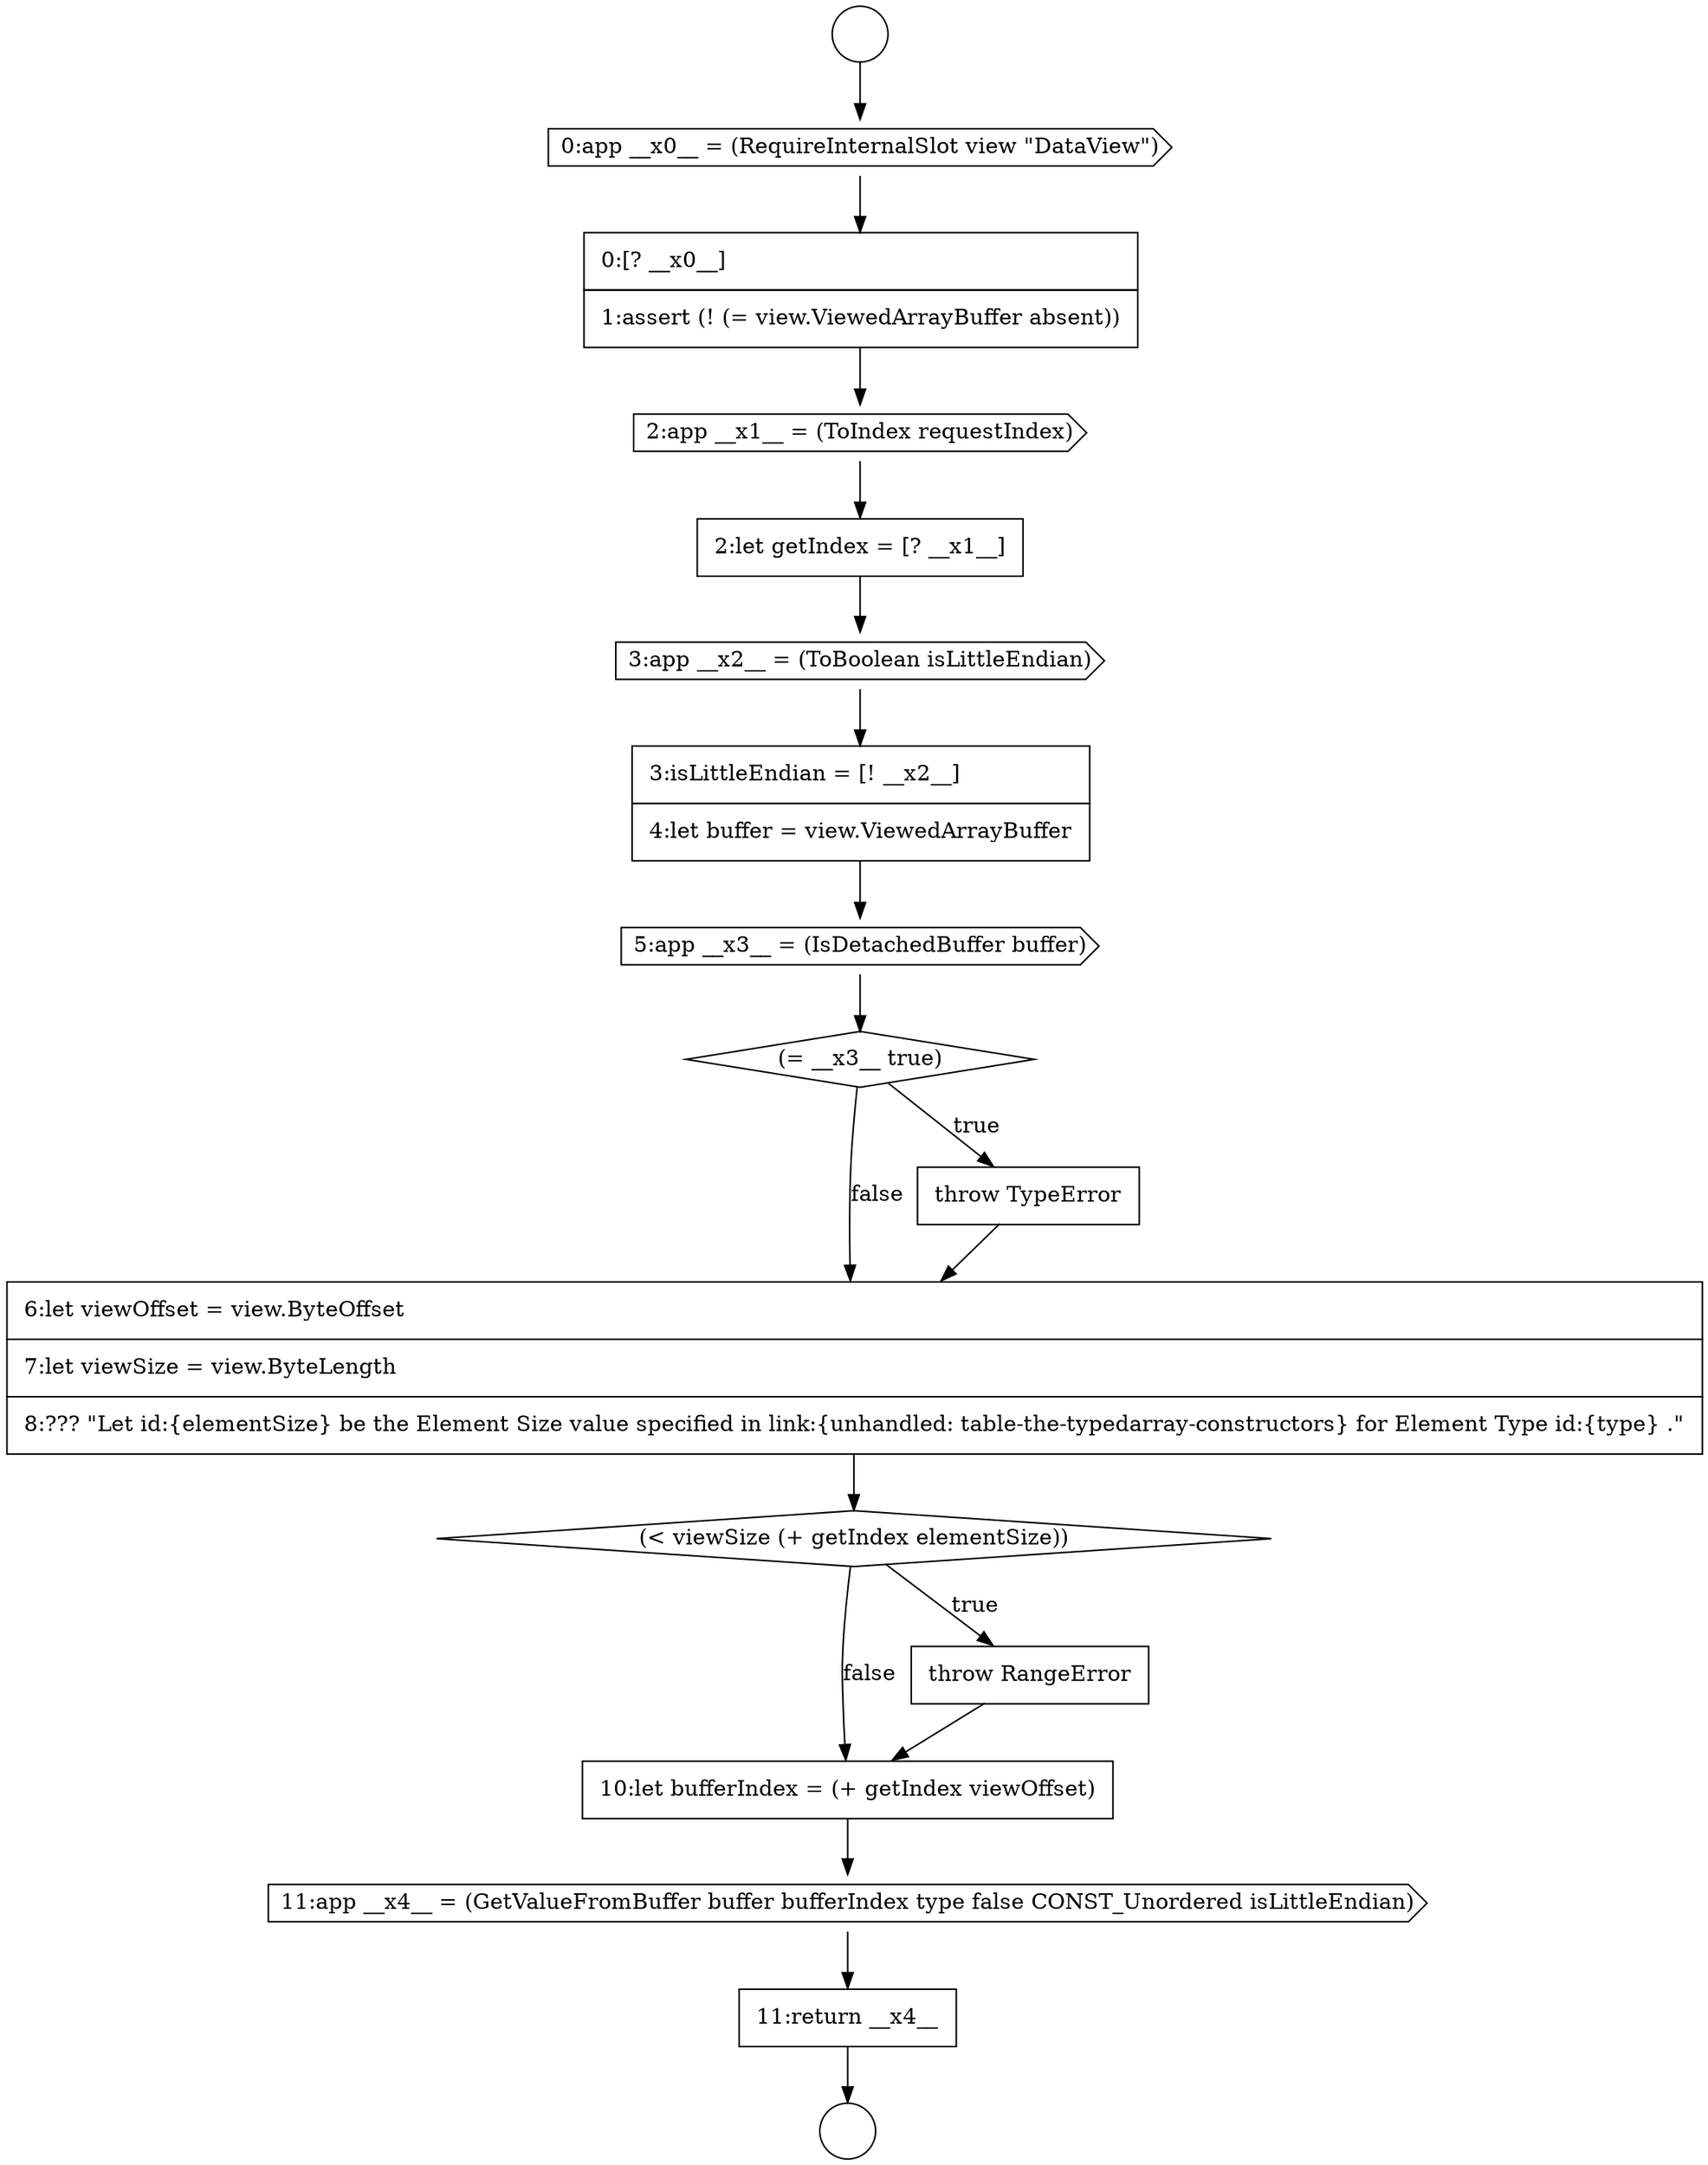digraph {
  node17710 [shape=diamond, label=<<font color="black">(&lt; viewSize (+ getIndex elementSize))</font>> color="black" fillcolor="white" style=filled]
  node17702 [shape=cds, label=<<font color="black">2:app __x1__ = (ToIndex requestIndex)</font>> color="black" fillcolor="white" style=filled]
  node17709 [shape=none, margin=0, label=<<font color="black">
    <table border="0" cellborder="1" cellspacing="0" cellpadding="10">
      <tr><td align="left">6:let viewOffset = view.ByteOffset</td></tr>
      <tr><td align="left">7:let viewSize = view.ByteLength</td></tr>
      <tr><td align="left">8:??? &quot;Let id:{elementSize} be the Element Size value specified in link:{unhandled: table-the-typedarray-constructors} for Element Type id:{type} .&quot;</td></tr>
    </table>
  </font>> color="black" fillcolor="white" style=filled]
  node17703 [shape=none, margin=0, label=<<font color="black">
    <table border="0" cellborder="1" cellspacing="0" cellpadding="10">
      <tr><td align="left">2:let getIndex = [? __x1__]</td></tr>
    </table>
  </font>> color="black" fillcolor="white" style=filled]
  node17712 [shape=none, margin=0, label=<<font color="black">
    <table border="0" cellborder="1" cellspacing="0" cellpadding="10">
      <tr><td align="left">10:let bufferIndex = (+ getIndex viewOffset)</td></tr>
    </table>
  </font>> color="black" fillcolor="white" style=filled]
  node17704 [shape=cds, label=<<font color="black">3:app __x2__ = (ToBoolean isLittleEndian)</font>> color="black" fillcolor="white" style=filled]
  node17698 [shape=circle label=" " color="black" fillcolor="white" style=filled]
  node17711 [shape=none, margin=0, label=<<font color="black">
    <table border="0" cellborder="1" cellspacing="0" cellpadding="10">
      <tr><td align="left">throw RangeError</td></tr>
    </table>
  </font>> color="black" fillcolor="white" style=filled]
  node17714 [shape=none, margin=0, label=<<font color="black">
    <table border="0" cellborder="1" cellspacing="0" cellpadding="10">
      <tr><td align="left">11:return __x4__</td></tr>
    </table>
  </font>> color="black" fillcolor="white" style=filled]
  node17707 [shape=diamond, label=<<font color="black">(= __x3__ true)</font>> color="black" fillcolor="white" style=filled]
  node17701 [shape=none, margin=0, label=<<font color="black">
    <table border="0" cellborder="1" cellspacing="0" cellpadding="10">
      <tr><td align="left">0:[? __x0__]</td></tr>
      <tr><td align="left">1:assert (! (= view.ViewedArrayBuffer absent))</td></tr>
    </table>
  </font>> color="black" fillcolor="white" style=filled]
  node17706 [shape=cds, label=<<font color="black">5:app __x3__ = (IsDetachedBuffer buffer)</font>> color="black" fillcolor="white" style=filled]
  node17699 [shape=circle label=" " color="black" fillcolor="white" style=filled]
  node17700 [shape=cds, label=<<font color="black">0:app __x0__ = (RequireInternalSlot view &quot;DataView&quot;)</font>> color="black" fillcolor="white" style=filled]
  node17705 [shape=none, margin=0, label=<<font color="black">
    <table border="0" cellborder="1" cellspacing="0" cellpadding="10">
      <tr><td align="left">3:isLittleEndian = [! __x2__]</td></tr>
      <tr><td align="left">4:let buffer = view.ViewedArrayBuffer</td></tr>
    </table>
  </font>> color="black" fillcolor="white" style=filled]
  node17708 [shape=none, margin=0, label=<<font color="black">
    <table border="0" cellborder="1" cellspacing="0" cellpadding="10">
      <tr><td align="left">throw TypeError</td></tr>
    </table>
  </font>> color="black" fillcolor="white" style=filled]
  node17713 [shape=cds, label=<<font color="black">11:app __x4__ = (GetValueFromBuffer buffer bufferIndex type false CONST_Unordered isLittleEndian)</font>> color="black" fillcolor="white" style=filled]
  node17701 -> node17702 [ color="black"]
  node17710 -> node17711 [label=<<font color="black">true</font>> color="black"]
  node17710 -> node17712 [label=<<font color="black">false</font>> color="black"]
  node17713 -> node17714 [ color="black"]
  node17705 -> node17706 [ color="black"]
  node17708 -> node17709 [ color="black"]
  node17712 -> node17713 [ color="black"]
  node17714 -> node17699 [ color="black"]
  node17703 -> node17704 [ color="black"]
  node17704 -> node17705 [ color="black"]
  node17706 -> node17707 [ color="black"]
  node17702 -> node17703 [ color="black"]
  node17711 -> node17712 [ color="black"]
  node17698 -> node17700 [ color="black"]
  node17709 -> node17710 [ color="black"]
  node17700 -> node17701 [ color="black"]
  node17707 -> node17708 [label=<<font color="black">true</font>> color="black"]
  node17707 -> node17709 [label=<<font color="black">false</font>> color="black"]
}
